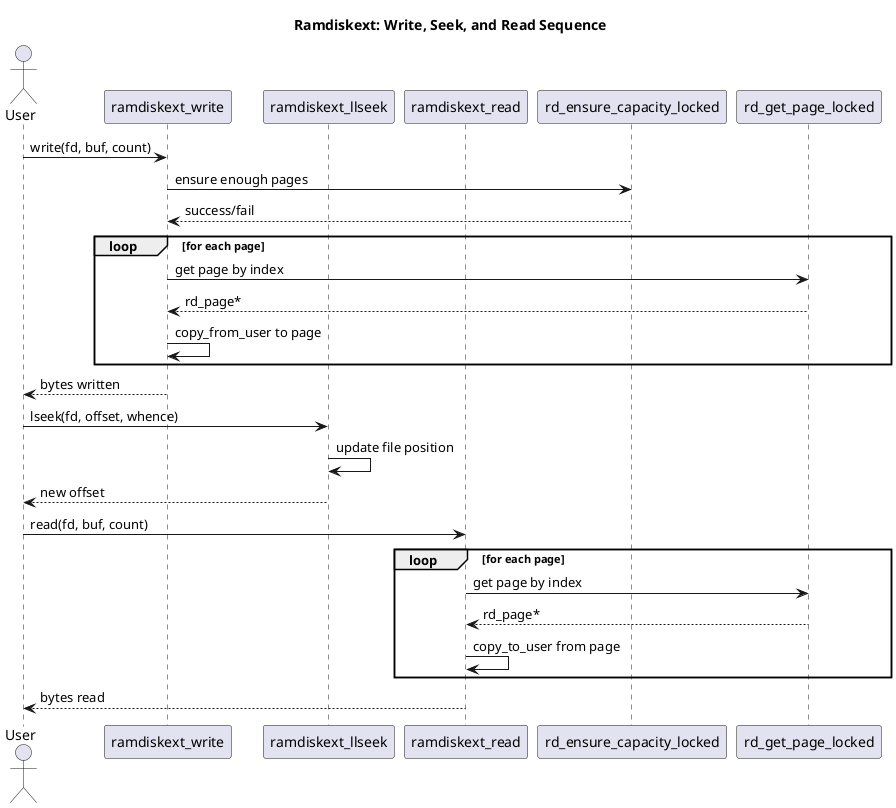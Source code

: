 @startuml
title Ramdiskext: Write, Seek, and Read Sequence

actor User
participant "ramdiskext_write" as Write
participant "ramdiskext_llseek" as Seek
participant "ramdiskext_read" as Read
participant "rd_ensure_capacity_locked" as EnsureCap
participant "rd_get_page_locked" as GetPage

User -> Write : write(fd, buf, count)
Write -> EnsureCap : ensure enough pages
EnsureCap --> Write : success/fail
loop for each page
    Write -> GetPage : get page by index
    GetPage --> Write : rd_page*
    Write -> Write : copy_from_user to page
end
Write --> User : bytes written

User -> Seek : lseek(fd, offset, whence)
Seek -> Seek : update file position
Seek --> User : new offset

User -> Read : read(fd, buf, count)
loop for each page
    Read -> GetPage : get page by index
    GetPage --> Read : rd_page*
    Read -> Read : copy_to_user from page
end
Read --> User : bytes read
@enduml